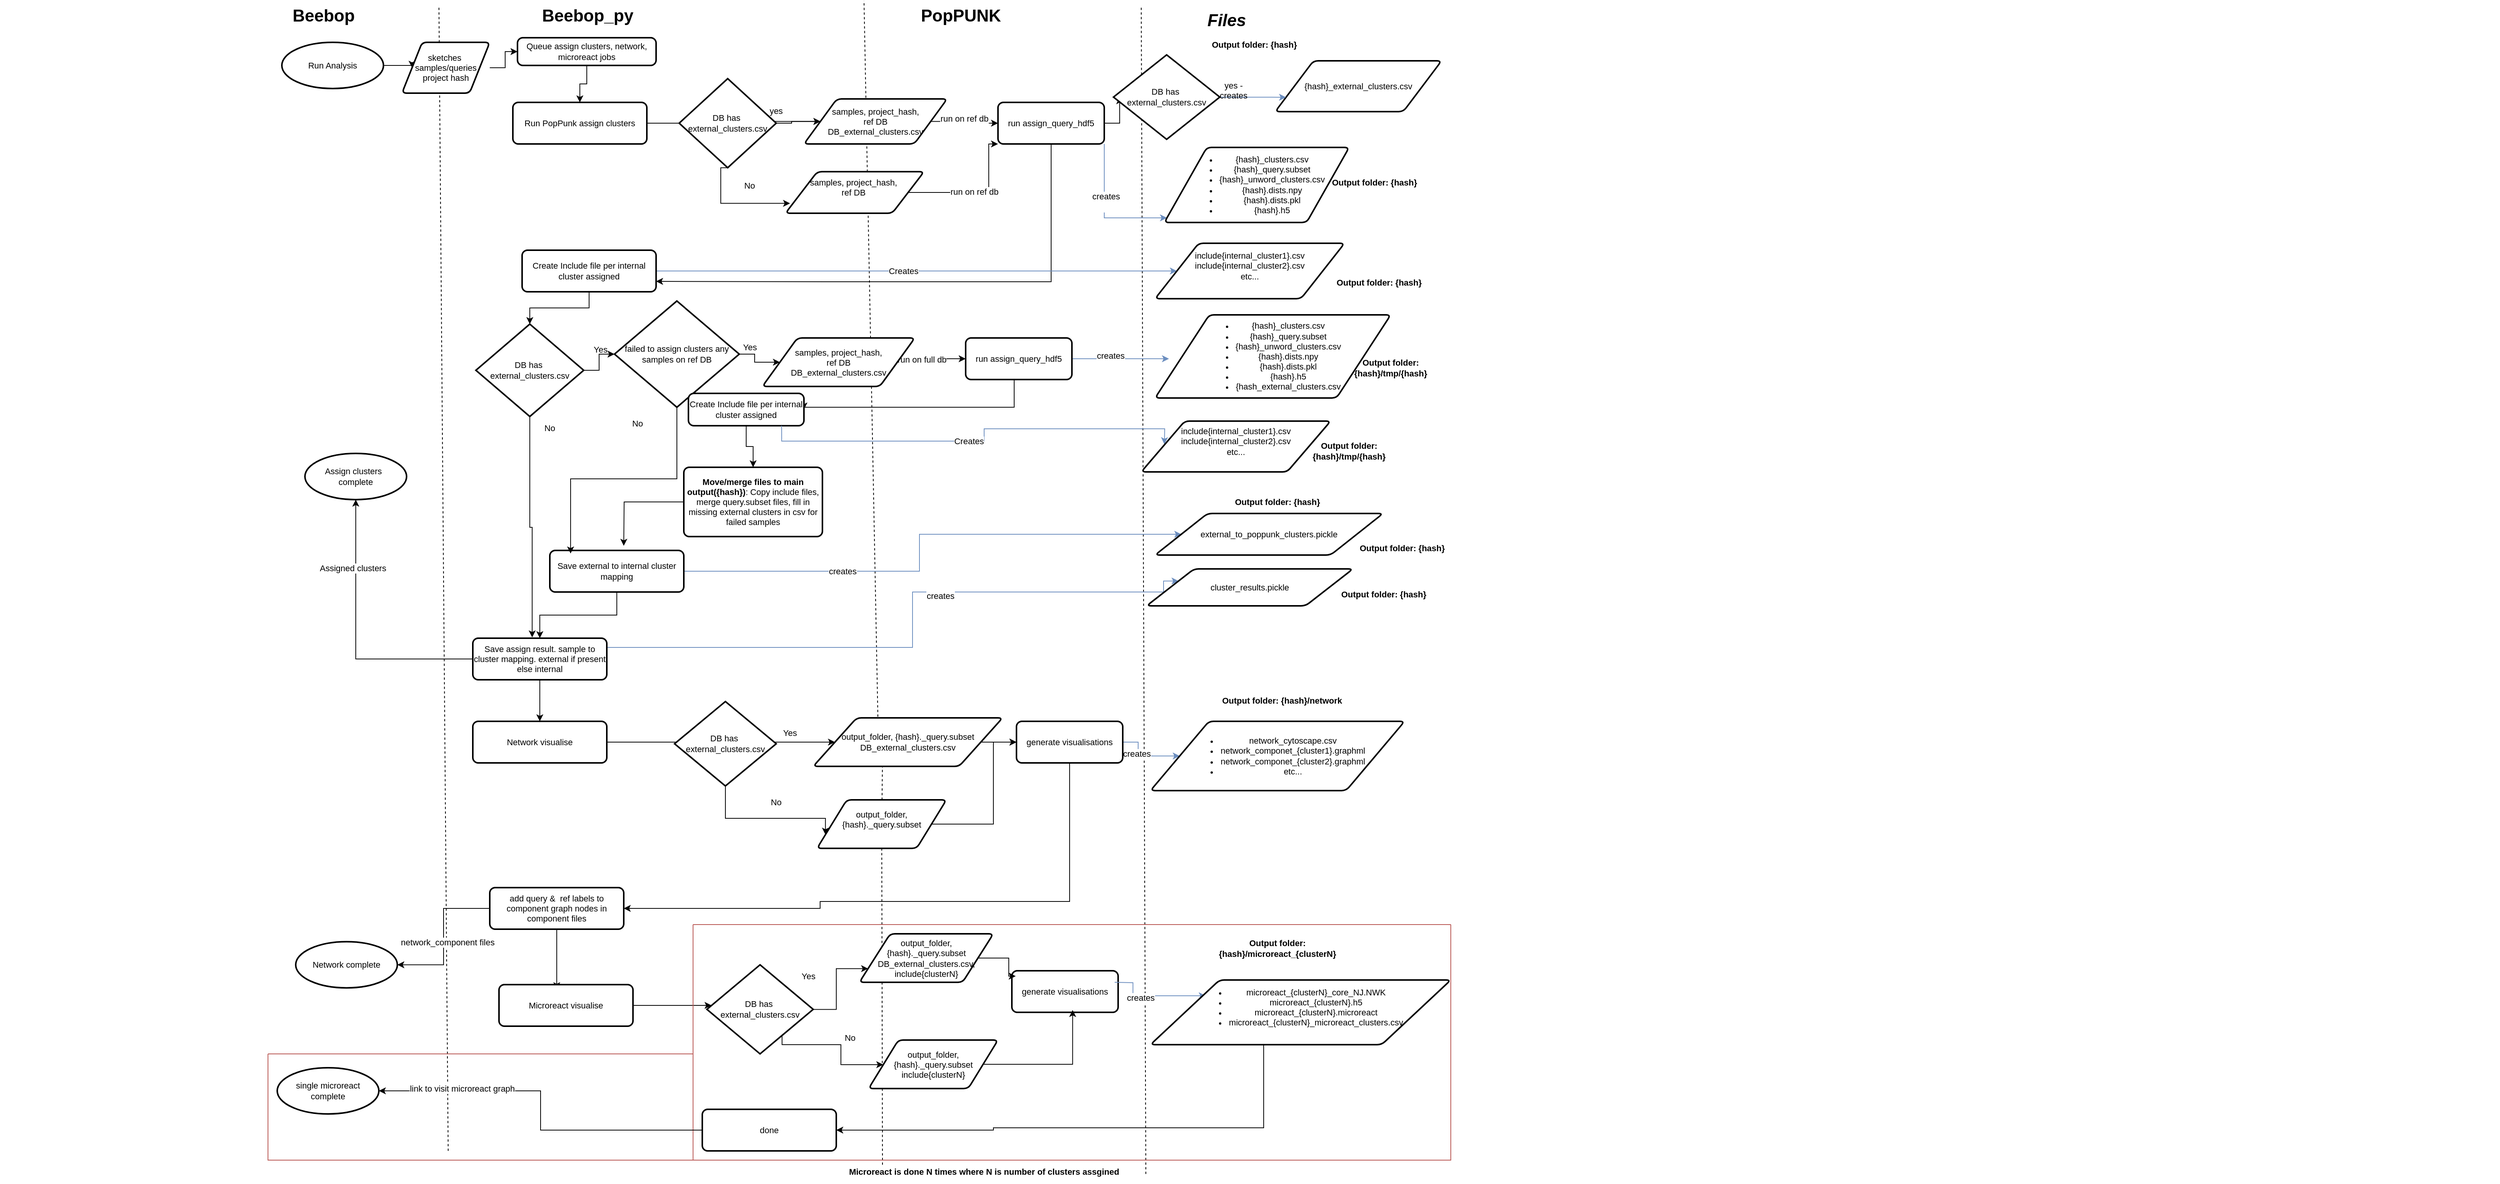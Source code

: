 <mxfile version="25.0.1">
  <diagram id="C5RBs43oDa-KdzZeNtuy" name="Page-1">
    <mxGraphModel grid="1" page="1" gridSize="6" guides="1" tooltips="1" connect="1" arrows="1" fold="1" pageScale="1" pageWidth="1378" pageHeight="984" math="0" shadow="0">
      <root>
        <mxCell id="WIyWlLk6GJQsqaUBKTNV-0" />
        <mxCell id="WIyWlLk6GJQsqaUBKTNV-1" parent="WIyWlLk6GJQsqaUBKTNV-0" />
        <mxCell id="Z4CQzeUx3cSbU9Yn9rdt-0" value="&lt;h1 style=&quot;margin-top: 0px;&quot;&gt;&lt;span style=&quot;background-color: initial;&quot;&gt;Beebop&lt;/span&gt;&lt;/h1&gt;" style="text;html=1;whiteSpace=wrap;overflow=hidden;rounded=0;fontSize=11;" vertex="1" parent="WIyWlLk6GJQsqaUBKTNV-1">
          <mxGeometry x="6" width="180" height="36" as="geometry" />
        </mxCell>
        <mxCell id="Z4CQzeUx3cSbU9Yn9rdt-1" value="&lt;h1 style=&quot;margin-top: 0px;&quot;&gt;&lt;span style=&quot;background-color: initial;&quot;&gt;Beebop_py&lt;/span&gt;&lt;/h1&gt;" style="text;html=1;whiteSpace=wrap;overflow=hidden;rounded=0;fontSize=11;" vertex="1" parent="WIyWlLk6GJQsqaUBKTNV-1">
          <mxGeometry x="330" width="180" height="36" as="geometry" />
        </mxCell>
        <mxCell id="Z4CQzeUx3cSbU9Yn9rdt-2" value="&lt;h1 style=&quot;margin-top: 0px;&quot;&gt;&lt;span style=&quot;background-color: initial;&quot;&gt;PopPUNK&lt;/span&gt;&lt;/h1&gt;" style="text;html=1;whiteSpace=wrap;overflow=hidden;rounded=0;fontSize=11;" vertex="1" parent="WIyWlLk6GJQsqaUBKTNV-1">
          <mxGeometry x="822" width="180" height="36" as="geometry" />
        </mxCell>
        <mxCell id="Z4CQzeUx3cSbU9Yn9rdt-3" value="&lt;h1 style=&quot;margin-top: 0px;&quot;&gt;&lt;span style=&quot;background-color: initial;&quot;&gt;&lt;i&gt;Files&lt;/i&gt;&lt;/span&gt;&lt;/h1&gt;&lt;div&gt;&lt;span style=&quot;background-color: initial;&quot;&gt;&lt;br&gt;&lt;/span&gt;&lt;/div&gt;" style="text;html=1;whiteSpace=wrap;overflow=hidden;rounded=0;fontSize=11;" vertex="1" parent="WIyWlLk6GJQsqaUBKTNV-1">
          <mxGeometry x="1194" y="6" width="180" height="36" as="geometry" />
        </mxCell>
        <mxCell id="Z4CQzeUx3cSbU9Yn9rdt-6" value="" style="endArrow=none;dashed=1;html=1;rounded=0;fontSize=11;" edge="1" parent="WIyWlLk6GJQsqaUBKTNV-1">
          <mxGeometry width="50" height="50" relative="1" as="geometry">
            <mxPoint x="210" y="1494" as="sourcePoint" />
            <mxPoint x="198" y="6" as="targetPoint" />
          </mxGeometry>
        </mxCell>
        <mxCell id="Z4CQzeUx3cSbU9Yn9rdt-7" value="" style="endArrow=none;dashed=1;html=1;rounded=0;fontSize=11;" edge="1" parent="WIyWlLk6GJQsqaUBKTNV-1">
          <mxGeometry width="50" height="50" relative="1" as="geometry">
            <mxPoint x="768" y="930" as="sourcePoint" />
            <mxPoint x="750" as="targetPoint" />
          </mxGeometry>
        </mxCell>
        <mxCell id="Z4CQzeUx3cSbU9Yn9rdt-8" value="" style="endArrow=none;dashed=1;html=1;rounded=0;fontSize=11;" edge="1" parent="WIyWlLk6GJQsqaUBKTNV-1">
          <mxGeometry width="50" height="50" relative="1" as="geometry">
            <mxPoint x="1116" y="1524" as="sourcePoint" />
            <mxPoint x="1110" y="6" as="targetPoint" />
          </mxGeometry>
        </mxCell>
        <mxCell id="Z4CQzeUx3cSbU9Yn9rdt-11" style="edgeStyle=orthogonalEdgeStyle;rounded=0;orthogonalLoop=1;jettySize=auto;html=1;exitX=1;exitY=0.5;exitDx=0;exitDy=0;exitPerimeter=0;entryX=0;entryY=0.5;entryDx=0;entryDy=0;fontSize=11;" edge="1" parent="WIyWlLk6GJQsqaUBKTNV-1" source="Z4CQzeUx3cSbU9Yn9rdt-13" target="Z4CQzeUx3cSbU9Yn9rdt-10">
          <mxGeometry relative="1" as="geometry" />
        </mxCell>
        <mxCell id="Z4CQzeUx3cSbU9Yn9rdt-9" value="Run Analysis" style="strokeWidth=2;html=1;shape=mxgraph.flowchart.start_1;whiteSpace=wrap;fontSize=11;" vertex="1" parent="WIyWlLk6GJQsqaUBKTNV-1">
          <mxGeometry x="-6" y="54" width="132" height="60" as="geometry" />
        </mxCell>
        <mxCell id="Z4CQzeUx3cSbU9Yn9rdt-15" value="" style="edgeStyle=orthogonalEdgeStyle;rounded=0;orthogonalLoop=1;jettySize=auto;html=1;fontSize=11;" edge="1" parent="WIyWlLk6GJQsqaUBKTNV-1" source="Z4CQzeUx3cSbU9Yn9rdt-10" target="Z4CQzeUx3cSbU9Yn9rdt-14">
          <mxGeometry relative="1" as="geometry" />
        </mxCell>
        <mxCell id="Z4CQzeUx3cSbU9Yn9rdt-10" value="Queue assign clusters, network, microreact jobs" style="rounded=1;whiteSpace=wrap;html=1;absoluteArcSize=1;arcSize=14;strokeWidth=2;fontSize=11;" vertex="1" parent="WIyWlLk6GJQsqaUBKTNV-1">
          <mxGeometry x="300" y="48" width="180" height="36" as="geometry" />
        </mxCell>
        <mxCell id="Z4CQzeUx3cSbU9Yn9rdt-12" value="" style="edgeStyle=orthogonalEdgeStyle;rounded=0;orthogonalLoop=1;jettySize=auto;html=1;exitX=1;exitY=0.5;exitDx=0;exitDy=0;exitPerimeter=0;entryX=0;entryY=0.5;entryDx=0;entryDy=0;fontSize=11;" edge="1" parent="WIyWlLk6GJQsqaUBKTNV-1" source="Z4CQzeUx3cSbU9Yn9rdt-9" target="Z4CQzeUx3cSbU9Yn9rdt-13">
          <mxGeometry relative="1" as="geometry">
            <mxPoint x="144" y="84" as="sourcePoint" />
            <mxPoint x="336" y="75" as="targetPoint" />
          </mxGeometry>
        </mxCell>
        <mxCell id="Z4CQzeUx3cSbU9Yn9rdt-13" value="&lt;font&gt;sketches&amp;nbsp;&lt;/font&gt;&lt;div&gt;&lt;font&gt;samples/queries&lt;/font&gt;&lt;/div&gt;&lt;div&gt;&lt;font&gt;project hash&lt;/font&gt;&lt;/div&gt;" style="shape=parallelogram;html=1;strokeWidth=2;perimeter=parallelogramPerimeter;whiteSpace=wrap;rounded=1;arcSize=12;size=0.23;fontSize=11;" vertex="1" parent="WIyWlLk6GJQsqaUBKTNV-1">
          <mxGeometry x="150" y="54" width="114" height="66" as="geometry" />
        </mxCell>
        <mxCell id="Z4CQzeUx3cSbU9Yn9rdt-17" style="edgeStyle=orthogonalEdgeStyle;rounded=0;orthogonalLoop=1;jettySize=auto;html=1;fontSize=11;" edge="1" parent="WIyWlLk6GJQsqaUBKTNV-1" source="Z4CQzeUx3cSbU9Yn9rdt-18" target="Z4CQzeUx3cSbU9Yn9rdt-16">
          <mxGeometry relative="1" as="geometry" />
        </mxCell>
        <mxCell id="Z4CQzeUx3cSbU9Yn9rdt-89" value="run on ref db" style="edgeLabel;html=1;align=center;verticalAlign=middle;resizable=0;points=[];fontSize=11;" connectable="0" vertex="1" parent="Z4CQzeUx3cSbU9Yn9rdt-17">
          <mxGeometry x="-0.043" y="4" relative="1" as="geometry">
            <mxPoint as="offset" />
          </mxGeometry>
        </mxCell>
        <mxCell id="Z4CQzeUx3cSbU9Yn9rdt-14" value="Run PopPunk assign clusters" style="rounded=1;whiteSpace=wrap;html=1;absoluteArcSize=1;arcSize=14;strokeWidth=2;fontSize=11;" vertex="1" parent="WIyWlLk6GJQsqaUBKTNV-1">
          <mxGeometry x="294" y="132" width="174" height="54" as="geometry" />
        </mxCell>
        <mxCell id="Z4CQzeUx3cSbU9Yn9rdt-35" style="edgeStyle=orthogonalEdgeStyle;rounded=0;orthogonalLoop=1;jettySize=auto;html=1;exitX=1;exitY=1;exitDx=0;exitDy=0;fillColor=#dae8fc;strokeColor=#6c8ebf;fontSize=11;" edge="1" parent="WIyWlLk6GJQsqaUBKTNV-1" source="Z4CQzeUx3cSbU9Yn9rdt-16" target="Z4CQzeUx3cSbU9Yn9rdt-28">
          <mxGeometry relative="1" as="geometry">
            <Array as="points">
              <mxPoint x="1062" y="282" />
            </Array>
          </mxGeometry>
        </mxCell>
        <mxCell id="Z4CQzeUx3cSbU9Yn9rdt-65" value="creates&lt;div&gt;&lt;br&gt;&lt;/div&gt;" style="edgeLabel;html=1;align=center;verticalAlign=middle;resizable=0;points=[];fontSize=11;" connectable="0" vertex="1" parent="Z4CQzeUx3cSbU9Yn9rdt-35">
          <mxGeometry x="-0.161" y="2" relative="1" as="geometry">
            <mxPoint as="offset" />
          </mxGeometry>
        </mxCell>
        <mxCell id="Z4CQzeUx3cSbU9Yn9rdt-42" style="edgeStyle=orthogonalEdgeStyle;rounded=0;orthogonalLoop=1;jettySize=auto;html=1;entryX=1;entryY=0.75;entryDx=0;entryDy=0;fontSize=11;" edge="1" parent="WIyWlLk6GJQsqaUBKTNV-1" source="Z4CQzeUx3cSbU9Yn9rdt-16" target="Z4CQzeUx3cSbU9Yn9rdt-41">
          <mxGeometry relative="1" as="geometry">
            <Array as="points">
              <mxPoint x="993" y="365" />
              <mxPoint x="702" y="365" />
            </Array>
          </mxGeometry>
        </mxCell>
        <mxCell id="WOXPKVSyXyXB5r8VkczA-3" style="edgeStyle=orthogonalEdgeStyle;rounded=0;orthogonalLoop=1;jettySize=auto;html=1;" edge="1" parent="WIyWlLk6GJQsqaUBKTNV-1" source="Z4CQzeUx3cSbU9Yn9rdt-16" target="Z4CQzeUx3cSbU9Yn9rdt-36">
          <mxGeometry relative="1" as="geometry" />
        </mxCell>
        <mxCell id="Z4CQzeUx3cSbU9Yn9rdt-16" value="run assign_query_hdf5" style="rounded=1;whiteSpace=wrap;html=1;absoluteArcSize=1;arcSize=14;strokeWidth=2;fontSize=11;" vertex="1" parent="WIyWlLk6GJQsqaUBKTNV-1">
          <mxGeometry x="924" y="132" width="138" height="54" as="geometry" />
        </mxCell>
        <mxCell id="Z4CQzeUx3cSbU9Yn9rdt-19" value="" style="edgeStyle=orthogonalEdgeStyle;rounded=0;orthogonalLoop=1;jettySize=auto;html=1;fontSize=11;" edge="1" parent="WIyWlLk6GJQsqaUBKTNV-1" source="Z4CQzeUx3cSbU9Yn9rdt-14" target="Z4CQzeUx3cSbU9Yn9rdt-18">
          <mxGeometry relative="1" as="geometry">
            <mxPoint x="510" y="159" as="sourcePoint" />
            <mxPoint x="894" y="156" as="targetPoint" />
          </mxGeometry>
        </mxCell>
        <mxCell id="Z4CQzeUx3cSbU9Yn9rdt-18" value="&lt;font&gt;samples, project_hash,&lt;/font&gt;&lt;div&gt;&lt;font&gt;&amp;nbsp;ref DB&amp;nbsp;&lt;/font&gt;&lt;div&gt;&lt;font&gt;DB_external_clusters.csv&lt;/font&gt;&lt;/div&gt;&lt;/div&gt;" style="shape=parallelogram;html=1;strokeWidth=2;perimeter=parallelogramPerimeter;whiteSpace=wrap;rounded=1;arcSize=12;size=0.23;fontSize=11;" vertex="1" parent="WIyWlLk6GJQsqaUBKTNV-1">
          <mxGeometry x="672" y="127.5" width="186" height="58.5" as="geometry" />
        </mxCell>
        <mxCell id="Z4CQzeUx3cSbU9Yn9rdt-21" value="" style="edgeStyle=orthogonalEdgeStyle;rounded=0;orthogonalLoop=1;jettySize=auto;html=1;fontSize=11;" edge="1" parent="WIyWlLk6GJQsqaUBKTNV-1" source="Z4CQzeUx3cSbU9Yn9rdt-20" target="Z4CQzeUx3cSbU9Yn9rdt-18">
          <mxGeometry relative="1" as="geometry" />
        </mxCell>
        <mxCell id="Z4CQzeUx3cSbU9Yn9rdt-20" value="&lt;font&gt;DB has&amp;nbsp; external_clusters.csv&lt;/font&gt;" style="strokeWidth=2;html=1;shape=mxgraph.flowchart.decision;whiteSpace=wrap;fontSize=11;" vertex="1" parent="WIyWlLk6GJQsqaUBKTNV-1">
          <mxGeometry x="510" y="101.13" width="126" height="115.75" as="geometry" />
        </mxCell>
        <mxCell id="Z4CQzeUx3cSbU9Yn9rdt-22" value="yes" style="text;html=1;align=center;verticalAlign=middle;whiteSpace=wrap;rounded=0;fontSize=11;" vertex="1" parent="WIyWlLk6GJQsqaUBKTNV-1">
          <mxGeometry x="606" y="127.5" width="60" height="30" as="geometry" />
        </mxCell>
        <mxCell id="Z4CQzeUx3cSbU9Yn9rdt-26" style="edgeStyle=orthogonalEdgeStyle;rounded=0;orthogonalLoop=1;jettySize=auto;html=1;fontSize=11;" edge="1" parent="WIyWlLk6GJQsqaUBKTNV-1" source="Z4CQzeUx3cSbU9Yn9rdt-23">
          <mxGeometry relative="1" as="geometry">
            <mxPoint x="924" y="186" as="targetPoint" />
            <Array as="points">
              <mxPoint x="912" y="249" />
              <mxPoint x="912" y="186" />
            </Array>
          </mxGeometry>
        </mxCell>
        <mxCell id="Z4CQzeUx3cSbU9Yn9rdt-92" value="run on ref db" style="edgeLabel;html=1;align=center;verticalAlign=middle;resizable=0;points=[];fontSize=11;" connectable="0" vertex="1" parent="Z4CQzeUx3cSbU9Yn9rdt-26">
          <mxGeometry x="-0.048" y="1" relative="1" as="geometry">
            <mxPoint as="offset" />
          </mxGeometry>
        </mxCell>
        <mxCell id="Z4CQzeUx3cSbU9Yn9rdt-23" value="&lt;font&gt;samples, project_hash,&amp;nbsp;&lt;/font&gt;&lt;div&gt;&lt;font&gt;ref DB&amp;nbsp;&lt;/font&gt;&lt;div&gt;&lt;br&gt;&lt;/div&gt;&lt;/div&gt;" style="shape=parallelogram;html=1;strokeWidth=2;perimeter=parallelogramPerimeter;whiteSpace=wrap;rounded=1;arcSize=12;size=0.23;fontSize=11;" vertex="1" parent="WIyWlLk6GJQsqaUBKTNV-1">
          <mxGeometry x="648" y="222" width="180" height="54" as="geometry" />
        </mxCell>
        <mxCell id="Z4CQzeUx3cSbU9Yn9rdt-25" style="edgeStyle=orthogonalEdgeStyle;rounded=0;orthogonalLoop=1;jettySize=auto;html=1;entryX=0.033;entryY=0.762;entryDx=0;entryDy=0;entryPerimeter=0;fontSize=11;exitX=0.5;exitY=1;exitDx=0;exitDy=0;exitPerimeter=0;" edge="1" parent="WIyWlLk6GJQsqaUBKTNV-1" source="Z4CQzeUx3cSbU9Yn9rdt-20" target="Z4CQzeUx3cSbU9Yn9rdt-23">
          <mxGeometry relative="1" as="geometry">
            <Array as="points">
              <mxPoint x="564" y="217" />
              <mxPoint x="564" y="263" />
            </Array>
          </mxGeometry>
        </mxCell>
        <mxCell id="Z4CQzeUx3cSbU9Yn9rdt-27" value="No" style="text;html=1;align=center;verticalAlign=middle;whiteSpace=wrap;rounded=0;fontSize=11;" vertex="1" parent="WIyWlLk6GJQsqaUBKTNV-1">
          <mxGeometry x="576" y="222" width="51" height="36" as="geometry" />
        </mxCell>
        <mxCell id="Z4CQzeUx3cSbU9Yn9rdt-28" value="&lt;ul&gt;&lt;li&gt;&lt;span style=&quot;background-color: initial;&quot;&gt;&lt;font&gt;{hash}_clusters.csv&lt;/font&gt;&lt;/span&gt;&lt;/li&gt;&lt;li&gt;&lt;font&gt;{hash}_query.subset&lt;/font&gt;&lt;/li&gt;&lt;li&gt;&lt;font&gt;{hash}_unword_clusters.csv&lt;/font&gt;&lt;/li&gt;&lt;li&gt;&lt;font&gt;{hash}.dists.npy&lt;/font&gt;&lt;/li&gt;&lt;li&gt;&lt;font&gt;{hash}.dists.pkl&lt;/font&gt;&lt;/li&gt;&lt;li&gt;&lt;font&gt;{hash}.h5&lt;/font&gt;&lt;/li&gt;&lt;/ul&gt;" style="shape=parallelogram;html=1;strokeWidth=2;perimeter=parallelogramPerimeter;whiteSpace=wrap;rounded=1;arcSize=12;size=0.23;align=center;fontSize=11;" vertex="1" parent="WIyWlLk6GJQsqaUBKTNV-1">
          <mxGeometry x="1140" y="190.5" width="240" height="97.5" as="geometry" />
        </mxCell>
        <mxCell id="Z4CQzeUx3cSbU9Yn9rdt-30" value="Output folder: {hash}" style="text;html=1;align=center;verticalAlign=middle;whiteSpace=wrap;rounded=0;fontStyle=1;fontSize=11;" vertex="1" parent="WIyWlLk6GJQsqaUBKTNV-1">
          <mxGeometry x="1146" y="36" width="222" height="42" as="geometry" />
        </mxCell>
        <mxCell id="Z4CQzeUx3cSbU9Yn9rdt-31" value="&lt;font&gt;{hash}_external_clusters.csv&lt;/font&gt;" style="shape=parallelogram;html=1;strokeWidth=2;perimeter=parallelogramPerimeter;whiteSpace=wrap;rounded=1;arcSize=12;size=0.23;fontSize=11;" vertex="1" parent="WIyWlLk6GJQsqaUBKTNV-1">
          <mxGeometry x="1284" y="78" width="216" height="66" as="geometry" />
        </mxCell>
        <mxCell id="Z4CQzeUx3cSbU9Yn9rdt-38" style="edgeStyle=orthogonalEdgeStyle;rounded=0;orthogonalLoop=1;jettySize=auto;html=1;entryX=0;entryY=0.75;entryDx=0;entryDy=0;fillColor=#dae8fc;strokeColor=#6c8ebf;fontSize=11;" edge="1" parent="WIyWlLk6GJQsqaUBKTNV-1" source="Z4CQzeUx3cSbU9Yn9rdt-36" target="Z4CQzeUx3cSbU9Yn9rdt-31">
          <mxGeometry relative="1" as="geometry" />
        </mxCell>
        <mxCell id="Z4CQzeUx3cSbU9Yn9rdt-36" value="DB has&amp;nbsp; external_clusters.csv" style="strokeWidth=2;html=1;shape=mxgraph.flowchart.decision;whiteSpace=wrap;fontSize=11;" vertex="1" parent="WIyWlLk6GJQsqaUBKTNV-1">
          <mxGeometry x="1074" y="70.25" width="138" height="109.75" as="geometry" />
        </mxCell>
        <mxCell id="Z4CQzeUx3cSbU9Yn9rdt-40" value="yes - creates&lt;div&gt;&lt;br&gt;&lt;/div&gt;" style="text;html=1;align=center;verticalAlign=middle;whiteSpace=wrap;rounded=0;fontSize=11;" vertex="1" parent="WIyWlLk6GJQsqaUBKTNV-1">
          <mxGeometry x="1200" y="108" width="60" height="30" as="geometry" />
        </mxCell>
        <mxCell id="Z4CQzeUx3cSbU9Yn9rdt-47" value="" style="edgeStyle=orthogonalEdgeStyle;rounded=0;orthogonalLoop=1;jettySize=auto;html=1;fontSize=11;" edge="1" parent="WIyWlLk6GJQsqaUBKTNV-1" source="Z4CQzeUx3cSbU9Yn9rdt-41" target="Z4CQzeUx3cSbU9Yn9rdt-45">
          <mxGeometry relative="1" as="geometry" />
        </mxCell>
        <mxCell id="Z4CQzeUx3cSbU9Yn9rdt-62" style="edgeStyle=orthogonalEdgeStyle;rounded=0;orthogonalLoop=1;jettySize=auto;html=1;entryX=0;entryY=0.5;entryDx=0;entryDy=0;fillColor=#dae8fc;strokeColor=#6c8ebf;fontSize=11;" edge="1" parent="WIyWlLk6GJQsqaUBKTNV-1" source="Z4CQzeUx3cSbU9Yn9rdt-41" target="Z4CQzeUx3cSbU9Yn9rdt-44">
          <mxGeometry relative="1" as="geometry" />
        </mxCell>
        <mxCell id="Z4CQzeUx3cSbU9Yn9rdt-63" value="Creates" style="edgeLabel;html=1;align=center;verticalAlign=middle;resizable=0;points=[];fontSize=11;" connectable="0" vertex="1" parent="Z4CQzeUx3cSbU9Yn9rdt-62">
          <mxGeometry x="-0.051" relative="1" as="geometry">
            <mxPoint as="offset" />
          </mxGeometry>
        </mxCell>
        <mxCell id="Z4CQzeUx3cSbU9Yn9rdt-41" value="Create Include file per internal cluster assigned" style="rounded=1;whiteSpace=wrap;html=1;absoluteArcSize=1;arcSize=14;strokeWidth=2;fontSize=11;" vertex="1" parent="WIyWlLk6GJQsqaUBKTNV-1">
          <mxGeometry x="306" y="324" width="174" height="54" as="geometry" />
        </mxCell>
        <mxCell id="Z4CQzeUx3cSbU9Yn9rdt-44" value="&lt;span style=&quot;background-color: initial;&quot;&gt;include{internal_cluster1}.csv&lt;/span&gt;&lt;div&gt;&lt;span style=&quot;background-color: initial;&quot;&gt;include{internal_cluster2}.csv&lt;/span&gt;&lt;/div&gt;&lt;div&gt;etc...&lt;br&gt;&lt;div&gt;&lt;br&gt;&lt;/div&gt;&lt;/div&gt;" style="shape=parallelogram;html=1;strokeWidth=2;perimeter=parallelogramPerimeter;whiteSpace=wrap;rounded=1;arcSize=12;size=0.23;fontSize=11;" vertex="1" parent="WIyWlLk6GJQsqaUBKTNV-1">
          <mxGeometry x="1128" y="315" width="246" height="72" as="geometry" />
        </mxCell>
        <mxCell id="Z4CQzeUx3cSbU9Yn9rdt-67" style="edgeStyle=orthogonalEdgeStyle;rounded=0;orthogonalLoop=1;jettySize=auto;html=1;fontSize=11;" edge="1" parent="WIyWlLk6GJQsqaUBKTNV-1" source="Z4CQzeUx3cSbU9Yn9rdt-45" target="Z4CQzeUx3cSbU9Yn9rdt-66">
          <mxGeometry relative="1" as="geometry" />
        </mxCell>
        <mxCell id="Z4CQzeUx3cSbU9Yn9rdt-45" value="DB has&amp;nbsp; external_clusters.csv" style="strokeWidth=2;html=1;shape=mxgraph.flowchart.decision;whiteSpace=wrap;fontSize=11;" vertex="1" parent="WIyWlLk6GJQsqaUBKTNV-1">
          <mxGeometry x="246" y="420" width="140" height="120" as="geometry" />
        </mxCell>
        <mxCell id="Z4CQzeUx3cSbU9Yn9rdt-51" style="edgeStyle=orthogonalEdgeStyle;rounded=0;orthogonalLoop=1;jettySize=auto;html=1;fontSize=11;" edge="1" parent="WIyWlLk6GJQsqaUBKTNV-1" source="Z4CQzeUx3cSbU9Yn9rdt-49" target="Z4CQzeUx3cSbU9Yn9rdt-50">
          <mxGeometry relative="1" as="geometry" />
        </mxCell>
        <mxCell id="WOXPKVSyXyXB5r8VkczA-5" value="Assigned clusters" style="edgeLabel;html=1;align=center;verticalAlign=middle;resizable=0;points=[];" connectable="0" vertex="1" parent="Z4CQzeUx3cSbU9Yn9rdt-51">
          <mxGeometry x="0.504" y="4" relative="1" as="geometry">
            <mxPoint as="offset" />
          </mxGeometry>
        </mxCell>
        <mxCell id="Z4CQzeUx3cSbU9Yn9rdt-56" style="edgeStyle=orthogonalEdgeStyle;rounded=0;orthogonalLoop=1;jettySize=auto;html=1;fillColor=#dae8fc;strokeColor=#6c8ebf;entryX=0;entryY=0.25;entryDx=0;entryDy=0;fontSize=11;" edge="1" parent="WIyWlLk6GJQsqaUBKTNV-1" source="Z4CQzeUx3cSbU9Yn9rdt-49" target="Z4CQzeUx3cSbU9Yn9rdt-55">
          <mxGeometry relative="1" as="geometry">
            <mxPoint x="1092" y="672" as="targetPoint" />
            <Array as="points">
              <mxPoint x="813" y="840" />
              <mxPoint x="813" y="768" />
              <mxPoint x="1139" y="768" />
              <mxPoint x="1139" y="754" />
            </Array>
          </mxGeometry>
        </mxCell>
        <mxCell id="Z4CQzeUx3cSbU9Yn9rdt-64" value="creates" style="edgeLabel;html=1;align=center;verticalAlign=middle;resizable=0;points=[];fontSize=11;" connectable="0" vertex="1" parent="Z4CQzeUx3cSbU9Yn9rdt-56">
          <mxGeometry x="0.218" y="-5" relative="1" as="geometry">
            <mxPoint as="offset" />
          </mxGeometry>
        </mxCell>
        <mxCell id="Z4CQzeUx3cSbU9Yn9rdt-112" style="edgeStyle=orthogonalEdgeStyle;rounded=0;orthogonalLoop=1;jettySize=auto;html=1;entryX=0.5;entryY=0;entryDx=0;entryDy=0;fontSize=11;" edge="1" parent="WIyWlLk6GJQsqaUBKTNV-1" source="Z4CQzeUx3cSbU9Yn9rdt-49" target="Z4CQzeUx3cSbU9Yn9rdt-111">
          <mxGeometry relative="1" as="geometry" />
        </mxCell>
        <mxCell id="Z4CQzeUx3cSbU9Yn9rdt-49" value="Save assign result. sample to cluster mapping. external if present else internal" style="rounded=1;whiteSpace=wrap;html=1;absoluteArcSize=1;arcSize=14;strokeWidth=2;fontSize=11;" vertex="1" parent="WIyWlLk6GJQsqaUBKTNV-1">
          <mxGeometry x="242" y="828" width="174" height="54" as="geometry" />
        </mxCell>
        <mxCell id="Z4CQzeUx3cSbU9Yn9rdt-50" value="Assign clusters&amp;nbsp;&amp;nbsp;&lt;div&gt;complete&lt;/div&gt;" style="strokeWidth=2;html=1;shape=mxgraph.flowchart.start_1;whiteSpace=wrap;fontSize=11;" vertex="1" parent="WIyWlLk6GJQsqaUBKTNV-1">
          <mxGeometry x="24" y="588" width="132" height="60" as="geometry" />
        </mxCell>
        <mxCell id="Z4CQzeUx3cSbU9Yn9rdt-52" style="edgeStyle=orthogonalEdgeStyle;rounded=0;orthogonalLoop=1;jettySize=auto;html=1;entryX=0.443;entryY=-0.019;entryDx=0;entryDy=0;entryPerimeter=0;fontSize=11;" edge="1" parent="WIyWlLk6GJQsqaUBKTNV-1" source="Z4CQzeUx3cSbU9Yn9rdt-45" target="Z4CQzeUx3cSbU9Yn9rdt-49">
          <mxGeometry relative="1" as="geometry" />
        </mxCell>
        <mxCell id="Z4CQzeUx3cSbU9Yn9rdt-53" value="No" style="text;html=1;align=center;verticalAlign=middle;whiteSpace=wrap;rounded=0;fontSize=11;" vertex="1" parent="WIyWlLk6GJQsqaUBKTNV-1">
          <mxGeometry x="312" y="540" width="60" height="30" as="geometry" />
        </mxCell>
        <mxCell id="Z4CQzeUx3cSbU9Yn9rdt-55" value="&lt;div&gt;&lt;span style=&quot;color: rgba(0, 0, 0, 0); font-family: monospace; text-align: start; text-wrap-mode: nowrap;&quot;&gt;%3CmxGraphModel%3E%3Croot%3E%3CmxCell%20id%3D%220%22%2F%3E%3CmxCell%20id%3D%221%22%20parent%3D%220%22%2F%3E%3CmxCell%20id%3D%222%22%20value%3D%22Run%20PopPunk%20assign%22%20style%3D%22rounded%3D1%3BwhiteSpace%3Dwrap%3Bhtml%3D1%3BabsoluteArcSize%3D1%3BarcSize%3D14%3BstrokeWidth%3D2%3B%22%20vertex%3D%221%22%20parent%3D%221%22%3E%3CmxGeometry%20x%3D%22294%22%20y%3D%22132%22%20width%3D%22174%22%20height%3D%2254%22%20as%3D%22geometry%22%2F%3E%3C%2FmxCell%3E%3C%2Froot%3E%3C%2FmxGraphModel%3E&lt;/span&gt;&lt;span style=&quot;background-color: initial;&quot;&gt;&lt;/span&gt;&lt;/div&gt;&lt;div&gt;cluster_results.pickle&lt;/div&gt;&lt;div&gt;&lt;div&gt;&lt;span style=&quot;color: rgba(0, 0, 0, 0); font-family: monospace; text-align: start; text-wrap-mode: nowrap;&quot;&gt;%3CmxGraphModel%3E%3Croot%3E%3CmxCell%20id%3D%220%22%2F%3E%3CmxCell%20id%3D%221%22%20parent%3D%220%22%2F%3E%3CmxCell%20id%3D%222%22%20value%3D%22Run%20PopPunk%20assign%22%20style%3D%22rounded%3D1%3BwhiteSpace%3Dwrap%3Bhtml%3D1%3BabsoluteArcSize%3D1%3BarcSize%3D14%3BstrokeWidth%3D2%3B%22%20vertex%3D%221%22%20parent%3D%221%22%3E%3CmxGeometry%20x%3D%22294%22%20y%3D%22132%22%20width%3D%22174%22%20height%3D%2254%22%20as%3D%22geometry%22%2F%3E%3C%2FmxCell%3E%3C%2Froot%3E%3C%2FmxGraphModel%3E&lt;/span&gt;&lt;/div&gt;&lt;/div&gt;" style="shape=parallelogram;html=1;strokeWidth=2;perimeter=parallelogramPerimeter;whiteSpace=wrap;rounded=1;arcSize=12;size=0.23;fontSize=11;" vertex="1" parent="WIyWlLk6GJQsqaUBKTNV-1">
          <mxGeometry x="1117" y="738" width="268" height="48" as="geometry" />
        </mxCell>
        <mxCell id="Z4CQzeUx3cSbU9Yn9rdt-86" style="edgeStyle=orthogonalEdgeStyle;rounded=0;orthogonalLoop=1;jettySize=auto;html=1;fontSize=11;" edge="1" parent="WIyWlLk6GJQsqaUBKTNV-1" source="Z4CQzeUx3cSbU9Yn9rdt-66" target="Z4CQzeUx3cSbU9Yn9rdt-85">
          <mxGeometry relative="1" as="geometry" />
        </mxCell>
        <mxCell id="Z4CQzeUx3cSbU9Yn9rdt-66" value="&lt;font&gt;failed to assign clusters any samples on ref DB&lt;/font&gt;" style="strokeWidth=2;html=1;shape=mxgraph.flowchart.decision;whiteSpace=wrap;fontSize=11;" vertex="1" parent="WIyWlLk6GJQsqaUBKTNV-1">
          <mxGeometry x="426" y="390" width="162" height="138" as="geometry" />
        </mxCell>
        <mxCell id="Z4CQzeUx3cSbU9Yn9rdt-68" value="Yes" style="text;html=1;align=center;verticalAlign=middle;whiteSpace=wrap;rounded=0;fontSize=11;" vertex="1" parent="WIyWlLk6GJQsqaUBKTNV-1">
          <mxGeometry x="378" y="438" width="60" height="30" as="geometry" />
        </mxCell>
        <mxCell id="Z4CQzeUx3cSbU9Yn9rdt-75" style="edgeStyle=orthogonalEdgeStyle;rounded=0;orthogonalLoop=1;jettySize=auto;html=1;entryX=0;entryY=0.5;entryDx=0;entryDy=0;fillColor=#dae8fc;strokeColor=#6c8ebf;fontSize=11;" edge="1" parent="WIyWlLk6GJQsqaUBKTNV-1" source="Z4CQzeUx3cSbU9Yn9rdt-69" target="Z4CQzeUx3cSbU9Yn9rdt-74">
          <mxGeometry relative="1" as="geometry" />
        </mxCell>
        <mxCell id="Z4CQzeUx3cSbU9Yn9rdt-76" value="creates" style="edgeLabel;html=1;align=center;verticalAlign=middle;resizable=0;points=[];fontSize=11;" connectable="0" vertex="1" parent="Z4CQzeUx3cSbU9Yn9rdt-75">
          <mxGeometry x="-0.406" relative="1" as="geometry">
            <mxPoint as="offset" />
          </mxGeometry>
        </mxCell>
        <mxCell id="Z4CQzeUx3cSbU9Yn9rdt-78" style="edgeStyle=orthogonalEdgeStyle;rounded=0;orthogonalLoop=1;jettySize=auto;html=1;fontSize=11;" edge="1" parent="WIyWlLk6GJQsqaUBKTNV-1" source="Z4CQzeUx3cSbU9Yn9rdt-69" target="Z4CQzeUx3cSbU9Yn9rdt-49">
          <mxGeometry relative="1" as="geometry" />
        </mxCell>
        <mxCell id="Z4CQzeUx3cSbU9Yn9rdt-69" value="Save external to internal cluster mapping" style="rounded=1;whiteSpace=wrap;html=1;absoluteArcSize=1;arcSize=14;strokeWidth=2;fontSize=11;" vertex="1" parent="WIyWlLk6GJQsqaUBKTNV-1">
          <mxGeometry x="342" y="714" width="174" height="54" as="geometry" />
        </mxCell>
        <mxCell id="Z4CQzeUx3cSbU9Yn9rdt-71" style="edgeStyle=orthogonalEdgeStyle;rounded=0;orthogonalLoop=1;jettySize=auto;html=1;entryX=0.155;entryY=0.074;entryDx=0;entryDy=0;entryPerimeter=0;fontSize=11;" edge="1" parent="WIyWlLk6GJQsqaUBKTNV-1" source="Z4CQzeUx3cSbU9Yn9rdt-66" target="Z4CQzeUx3cSbU9Yn9rdt-69">
          <mxGeometry relative="1" as="geometry" />
        </mxCell>
        <mxCell id="Z4CQzeUx3cSbU9Yn9rdt-73" value="No" style="text;html=1;align=center;verticalAlign=middle;whiteSpace=wrap;rounded=0;fontSize=11;" vertex="1" parent="WIyWlLk6GJQsqaUBKTNV-1">
          <mxGeometry x="426" y="534" width="60" height="30" as="geometry" />
        </mxCell>
        <mxCell id="Z4CQzeUx3cSbU9Yn9rdt-74" value="external_to_poppunk_clusters.pickle" style="shape=parallelogram;html=1;strokeWidth=2;perimeter=parallelogramPerimeter;whiteSpace=wrap;rounded=1;arcSize=12;size=0.23;fontSize=11;" vertex="1" parent="WIyWlLk6GJQsqaUBKTNV-1">
          <mxGeometry x="1128" y="666" width="296" height="54" as="geometry" />
        </mxCell>
        <mxCell id="Z4CQzeUx3cSbU9Yn9rdt-79" value="Output folder: {hash}" style="text;html=1;align=center;verticalAlign=middle;whiteSpace=wrap;rounded=0;fontStyle=1;fontSize=11;" vertex="1" parent="WIyWlLk6GJQsqaUBKTNV-1">
          <mxGeometry x="1176" y="630" width="222" height="42" as="geometry" />
        </mxCell>
        <mxCell id="Z4CQzeUx3cSbU9Yn9rdt-88" value="" style="edgeStyle=orthogonalEdgeStyle;rounded=0;orthogonalLoop=1;jettySize=auto;html=1;fontSize=11;" edge="1" parent="WIyWlLk6GJQsqaUBKTNV-1" source="Z4CQzeUx3cSbU9Yn9rdt-85" target="Z4CQzeUx3cSbU9Yn9rdt-87">
          <mxGeometry relative="1" as="geometry" />
        </mxCell>
        <mxCell id="Z4CQzeUx3cSbU9Yn9rdt-93" value="run on full db" style="edgeLabel;html=1;align=center;verticalAlign=middle;resizable=0;points=[];fontSize=11;" connectable="0" vertex="1" parent="Z4CQzeUx3cSbU9Yn9rdt-88">
          <mxGeometry x="-0.328" y="4" relative="1" as="geometry">
            <mxPoint as="offset" />
          </mxGeometry>
        </mxCell>
        <mxCell id="Z4CQzeUx3cSbU9Yn9rdt-85" value="&lt;font&gt;samples, project_hash,&lt;/font&gt;&lt;div&gt;&lt;font&gt;&amp;nbsp;ref DB&amp;nbsp;&lt;/font&gt;&lt;div&gt;&lt;font&gt;DB_external_clusters.csv&lt;/font&gt;&lt;/div&gt;&lt;/div&gt;" style="shape=parallelogram;html=1;strokeWidth=2;perimeter=parallelogramPerimeter;whiteSpace=wrap;rounded=1;arcSize=12;size=0.23;fontSize=11;" vertex="1" parent="WIyWlLk6GJQsqaUBKTNV-1">
          <mxGeometry x="618" y="438" width="198" height="63" as="geometry" />
        </mxCell>
        <mxCell id="Z4CQzeUx3cSbU9Yn9rdt-94" style="edgeStyle=orthogonalEdgeStyle;rounded=0;orthogonalLoop=1;jettySize=auto;html=1;fillColor=#dae8fc;strokeColor=#6c8ebf;fontSize=11;" edge="1" parent="WIyWlLk6GJQsqaUBKTNV-1" source="Z4CQzeUx3cSbU9Yn9rdt-87">
          <mxGeometry relative="1" as="geometry">
            <mxPoint x="1146" y="465" as="targetPoint" />
          </mxGeometry>
        </mxCell>
        <mxCell id="Z4CQzeUx3cSbU9Yn9rdt-100" value="creates" style="edgeLabel;html=1;align=center;verticalAlign=middle;resizable=0;points=[];fontSize=11;" connectable="0" vertex="1" parent="Z4CQzeUx3cSbU9Yn9rdt-94">
          <mxGeometry x="-0.209" y="4" relative="1" as="geometry">
            <mxPoint as="offset" />
          </mxGeometry>
        </mxCell>
        <mxCell id="Z4CQzeUx3cSbU9Yn9rdt-101" style="edgeStyle=orthogonalEdgeStyle;rounded=0;orthogonalLoop=1;jettySize=auto;html=1;entryX=1;entryY=0.5;entryDx=0;entryDy=0;fontSize=11;" edge="1" parent="WIyWlLk6GJQsqaUBKTNV-1" target="Z4CQzeUx3cSbU9Yn9rdt-98">
          <mxGeometry relative="1" as="geometry">
            <mxPoint x="945" y="468" as="sourcePoint" />
            <mxPoint x="648" y="564" as="targetPoint" />
            <Array as="points">
              <mxPoint x="945" y="528" />
              <mxPoint x="672" y="528" />
            </Array>
          </mxGeometry>
        </mxCell>
        <mxCell id="Z4CQzeUx3cSbU9Yn9rdt-87" value="run assign_query_hdf5" style="rounded=1;whiteSpace=wrap;html=1;absoluteArcSize=1;arcSize=14;strokeWidth=2;fontSize=11;" vertex="1" parent="WIyWlLk6GJQsqaUBKTNV-1">
          <mxGeometry x="882" y="438" width="138" height="54" as="geometry" />
        </mxCell>
        <mxCell id="Z4CQzeUx3cSbU9Yn9rdt-95" value="&lt;ul&gt;&lt;li&gt;&lt;span style=&quot;background-color: initial;&quot;&gt;&lt;font&gt;{hash}_clusters.csv&lt;/font&gt;&lt;/span&gt;&lt;/li&gt;&lt;li&gt;&lt;font&gt;{hash}_query.subset&lt;/font&gt;&lt;/li&gt;&lt;li&gt;&lt;font&gt;{hash}_unword_clusters.csv&lt;/font&gt;&lt;/li&gt;&lt;li&gt;&lt;font&gt;{hash}.dists.npy&lt;/font&gt;&lt;/li&gt;&lt;li&gt;&lt;font&gt;{hash}.dists.pkl&lt;/font&gt;&lt;/li&gt;&lt;li&gt;&lt;font&gt;{hash}.h5&lt;/font&gt;&lt;/li&gt;&lt;li&gt;&lt;font&gt;{hash_external_clusters.csv&lt;/font&gt;&lt;/li&gt;&lt;/ul&gt;" style="shape=parallelogram;html=1;strokeWidth=2;perimeter=parallelogramPerimeter;whiteSpace=wrap;rounded=1;arcSize=12;size=0.23;align=center;fontSize=11;" vertex="1" parent="WIyWlLk6GJQsqaUBKTNV-1">
          <mxGeometry x="1128" y="408" width="306" height="108" as="geometry" />
        </mxCell>
        <mxCell id="Z4CQzeUx3cSbU9Yn9rdt-97" value="&lt;b&gt;Output folder: {hash}/tmp/{hash}&lt;/b&gt;" style="text;html=1;align=center;verticalAlign=middle;whiteSpace=wrap;rounded=0;fontSize=11;" vertex="1" parent="WIyWlLk6GJQsqaUBKTNV-1">
          <mxGeometry x="1404" y="462" width="60" height="30" as="geometry" />
        </mxCell>
        <mxCell id="Z4CQzeUx3cSbU9Yn9rdt-108" style="edgeStyle=orthogonalEdgeStyle;rounded=0;orthogonalLoop=1;jettySize=auto;html=1;fontSize=11;" edge="1" parent="WIyWlLk6GJQsqaUBKTNV-1" source="Z4CQzeUx3cSbU9Yn9rdt-98" target="Z4CQzeUx3cSbU9Yn9rdt-106">
          <mxGeometry relative="1" as="geometry" />
        </mxCell>
        <mxCell id="Z4CQzeUx3cSbU9Yn9rdt-98" value="Create Include file per internal cluster assigned" style="rounded=1;whiteSpace=wrap;html=1;absoluteArcSize=1;arcSize=14;strokeWidth=2;fontSize=11;" vertex="1" parent="WIyWlLk6GJQsqaUBKTNV-1">
          <mxGeometry x="522" y="510" width="150" height="42" as="geometry" />
        </mxCell>
        <mxCell id="Z4CQzeUx3cSbU9Yn9rdt-99" value="Yes" style="text;html=1;align=center;verticalAlign=middle;whiteSpace=wrap;rounded=0;fontSize=11;" vertex="1" parent="WIyWlLk6GJQsqaUBKTNV-1">
          <mxGeometry x="571.5" y="432" width="60" height="36" as="geometry" />
        </mxCell>
        <mxCell id="Z4CQzeUx3cSbU9Yn9rdt-102" style="edgeStyle=orthogonalEdgeStyle;rounded=0;orthogonalLoop=1;jettySize=auto;html=1;fillColor=#dae8fc;strokeColor=#6c8ebf;exitX=0.807;exitY=1;exitDx=0;exitDy=0;exitPerimeter=0;fontSize=11;" edge="1" parent="WIyWlLk6GJQsqaUBKTNV-1" source="Z4CQzeUx3cSbU9Yn9rdt-98">
          <mxGeometry relative="1" as="geometry">
            <mxPoint x="648" y="575.5" as="sourcePoint" />
            <mxPoint x="1140" y="576" as="targetPoint" />
          </mxGeometry>
        </mxCell>
        <mxCell id="Z4CQzeUx3cSbU9Yn9rdt-103" value="Creates" style="edgeLabel;html=1;align=center;verticalAlign=middle;resizable=0;points=[];fontSize=11;" connectable="0" vertex="1" parent="Z4CQzeUx3cSbU9Yn9rdt-102">
          <mxGeometry x="-0.051" relative="1" as="geometry">
            <mxPoint as="offset" />
          </mxGeometry>
        </mxCell>
        <mxCell id="Z4CQzeUx3cSbU9Yn9rdt-104" value="&lt;span style=&quot;background-color: initial;&quot;&gt;include{internal_cluster1}.csv&lt;/span&gt;&lt;div&gt;&lt;span style=&quot;background-color: initial;&quot;&gt;include{internal_cluster2}.csv&lt;/span&gt;&lt;/div&gt;&lt;div&gt;etc...&lt;br&gt;&lt;div&gt;&lt;br&gt;&lt;/div&gt;&lt;/div&gt;" style="shape=parallelogram;html=1;strokeWidth=2;perimeter=parallelogramPerimeter;whiteSpace=wrap;rounded=1;arcSize=12;size=0.23;fontSize=11;" vertex="1" parent="WIyWlLk6GJQsqaUBKTNV-1">
          <mxGeometry x="1110" y="546" width="246" height="66" as="geometry" />
        </mxCell>
        <mxCell id="Z4CQzeUx3cSbU9Yn9rdt-105" value="&lt;b&gt;Output folder: {hash}/tmp/{hash}&lt;/b&gt;" style="text;html=1;align=center;verticalAlign=middle;whiteSpace=wrap;rounded=0;fontSize=11;" vertex="1" parent="WIyWlLk6GJQsqaUBKTNV-1">
          <mxGeometry x="1350" y="570" width="60" height="30" as="geometry" />
        </mxCell>
        <mxCell id="Z4CQzeUx3cSbU9Yn9rdt-110" style="edgeStyle=orthogonalEdgeStyle;rounded=0;orthogonalLoop=1;jettySize=auto;html=1;fontSize=11;" edge="1" parent="WIyWlLk6GJQsqaUBKTNV-1" source="Z4CQzeUx3cSbU9Yn9rdt-106">
          <mxGeometry relative="1" as="geometry">
            <mxPoint x="438" y="708" as="targetPoint" />
          </mxGeometry>
        </mxCell>
        <mxCell id="Z4CQzeUx3cSbU9Yn9rdt-106" value="&lt;b&gt;Move/merge files to main output({hash})&lt;/b&gt;: Copy include files, merge query.subset files, fill in missing external clusters in csv for failed samples" style="rounded=1;whiteSpace=wrap;html=1;absoluteArcSize=1;arcSize=14;strokeWidth=2;fontSize=11;" vertex="1" parent="WIyWlLk6GJQsqaUBKTNV-1">
          <mxGeometry x="516" y="606" width="180" height="90" as="geometry" />
        </mxCell>
        <mxCell id="Z4CQzeUx3cSbU9Yn9rdt-115" style="edgeStyle=orthogonalEdgeStyle;rounded=0;orthogonalLoop=1;jettySize=auto;html=1;entryX=0;entryY=0.5;entryDx=0;entryDy=0;fontSize=11;" edge="1" parent="WIyWlLk6GJQsqaUBKTNV-1" source="Z4CQzeUx3cSbU9Yn9rdt-116" target="Z4CQzeUx3cSbU9Yn9rdt-114">
          <mxGeometry relative="1" as="geometry" />
        </mxCell>
        <mxCell id="Z4CQzeUx3cSbU9Yn9rdt-111" value="Network visualise" style="rounded=1;whiteSpace=wrap;html=1;absoluteArcSize=1;arcSize=14;strokeWidth=2;fontSize=11;" vertex="1" parent="WIyWlLk6GJQsqaUBKTNV-1">
          <mxGeometry x="242" y="936" width="174" height="54" as="geometry" />
        </mxCell>
        <mxCell id="Z4CQzeUx3cSbU9Yn9rdt-133" style="edgeStyle=orthogonalEdgeStyle;rounded=0;orthogonalLoop=1;jettySize=auto;html=1;fillColor=#dae8fc;strokeColor=#6c8ebf;fontSize=11;" edge="1" parent="WIyWlLk6GJQsqaUBKTNV-1" source="Z4CQzeUx3cSbU9Yn9rdt-114" target="Z4CQzeUx3cSbU9Yn9rdt-131">
          <mxGeometry relative="1" as="geometry" />
        </mxCell>
        <mxCell id="Z4CQzeUx3cSbU9Yn9rdt-134" value="creates" style="edgeLabel;html=1;align=center;verticalAlign=middle;resizable=0;points=[];fontSize=11;" connectable="0" vertex="1" parent="Z4CQzeUx3cSbU9Yn9rdt-133">
          <mxGeometry x="-0.255" y="-2" relative="1" as="geometry">
            <mxPoint as="offset" />
          </mxGeometry>
        </mxCell>
        <mxCell id="Z4CQzeUx3cSbU9Yn9rdt-136" style="edgeStyle=orthogonalEdgeStyle;rounded=0;orthogonalLoop=1;jettySize=auto;html=1;entryX=1;entryY=0.5;entryDx=0;entryDy=0;fontSize=11;" edge="1" parent="WIyWlLk6GJQsqaUBKTNV-1" source="Z4CQzeUx3cSbU9Yn9rdt-114" target="Z4CQzeUx3cSbU9Yn9rdt-135">
          <mxGeometry relative="1" as="geometry">
            <Array as="points">
              <mxPoint x="1017" y="1170" />
              <mxPoint x="693" y="1170" />
              <mxPoint x="693" y="1179" />
            </Array>
          </mxGeometry>
        </mxCell>
        <mxCell id="Z4CQzeUx3cSbU9Yn9rdt-114" value="generate visualisations" style="rounded=1;whiteSpace=wrap;html=1;absoluteArcSize=1;arcSize=14;strokeWidth=2;fontSize=11;" vertex="1" parent="WIyWlLk6GJQsqaUBKTNV-1">
          <mxGeometry x="948" y="936" width="138" height="54" as="geometry" />
        </mxCell>
        <mxCell id="Z4CQzeUx3cSbU9Yn9rdt-117" value="" style="endArrow=none;dashed=1;html=1;rounded=0;fontSize=11;" edge="1" parent="WIyWlLk6GJQsqaUBKTNV-1" source="Z4CQzeUx3cSbU9Yn9rdt-123">
          <mxGeometry width="50" height="50" relative="1" as="geometry">
            <mxPoint x="762" y="1224" as="sourcePoint" />
            <mxPoint x="774" y="990" as="targetPoint" />
          </mxGeometry>
        </mxCell>
        <mxCell id="Z4CQzeUx3cSbU9Yn9rdt-118" value="" style="edgeStyle=orthogonalEdgeStyle;rounded=0;orthogonalLoop=1;jettySize=auto;html=1;entryX=0;entryY=0.5;entryDx=0;entryDy=0;fontSize=11;" edge="1" parent="WIyWlLk6GJQsqaUBKTNV-1" source="Z4CQzeUx3cSbU9Yn9rdt-111" target="Z4CQzeUx3cSbU9Yn9rdt-116">
          <mxGeometry relative="1" as="geometry">
            <mxPoint x="416" y="963" as="sourcePoint" />
            <mxPoint x="966" y="963" as="targetPoint" />
          </mxGeometry>
        </mxCell>
        <mxCell id="Z4CQzeUx3cSbU9Yn9rdt-116" value="&lt;font&gt;output_folder, {hash}._query.subset&lt;/font&gt;&lt;div&gt;&lt;div&gt;&lt;div&gt;&lt;span&gt;DB_external_clusters.csv&lt;/span&gt;&lt;/div&gt;&lt;/div&gt;&lt;/div&gt;" style="shape=parallelogram;html=1;strokeWidth=2;perimeter=parallelogramPerimeter;whiteSpace=wrap;rounded=1;arcSize=12;size=0.23;fontSize=11;" vertex="1" parent="WIyWlLk6GJQsqaUBKTNV-1">
          <mxGeometry x="684" y="931.5" width="246" height="63" as="geometry" />
        </mxCell>
        <mxCell id="WOXPKVSyXyXB5r8VkczA-1" style="edgeStyle=orthogonalEdgeStyle;rounded=0;orthogonalLoop=1;jettySize=auto;html=1;entryX=0;entryY=0.75;entryDx=0;entryDy=0;" edge="1" parent="WIyWlLk6GJQsqaUBKTNV-1" source="Z4CQzeUx3cSbU9Yn9rdt-121" target="Z4CQzeUx3cSbU9Yn9rdt-123">
          <mxGeometry relative="1" as="geometry">
            <Array as="points">
              <mxPoint x="570" y="1062" />
              <mxPoint x="700" y="1062" />
            </Array>
          </mxGeometry>
        </mxCell>
        <mxCell id="Z4CQzeUx3cSbU9Yn9rdt-121" value="DB has&amp;nbsp; external_clusters.csv" style="strokeWidth=2;html=1;shape=mxgraph.flowchart.decision;whiteSpace=wrap;fontSize=11;" vertex="1" parent="WIyWlLk6GJQsqaUBKTNV-1">
          <mxGeometry x="504" y="910.25" width="132" height="109.75" as="geometry" />
        </mxCell>
        <mxCell id="Z4CQzeUx3cSbU9Yn9rdt-124" value="" style="endArrow=none;dashed=1;html=1;rounded=0;fontSize=11;" edge="1" parent="WIyWlLk6GJQsqaUBKTNV-1" target="Z4CQzeUx3cSbU9Yn9rdt-123">
          <mxGeometry width="50" height="50" relative="1" as="geometry">
            <mxPoint x="774" y="1512" as="sourcePoint" />
            <mxPoint x="767" y="995" as="targetPoint" />
          </mxGeometry>
        </mxCell>
        <mxCell id="Z4CQzeUx3cSbU9Yn9rdt-129" style="edgeStyle=orthogonalEdgeStyle;rounded=0;orthogonalLoop=1;jettySize=auto;html=1;fontSize=11;" edge="1" parent="WIyWlLk6GJQsqaUBKTNV-1" source="Z4CQzeUx3cSbU9Yn9rdt-123" target="Z4CQzeUx3cSbU9Yn9rdt-114">
          <mxGeometry relative="1" as="geometry">
            <Array as="points">
              <mxPoint x="918" y="1070" />
              <mxPoint x="918" y="963" />
            </Array>
          </mxGeometry>
        </mxCell>
        <mxCell id="Z4CQzeUx3cSbU9Yn9rdt-123" value="&lt;font&gt;output_folder, {hash}._query.subset&lt;/font&gt;&lt;div&gt;&lt;br&gt;&lt;/div&gt;" style="shape=parallelogram;html=1;strokeWidth=2;perimeter=parallelogramPerimeter;whiteSpace=wrap;rounded=1;arcSize=12;size=0.23;fontSize=11;" vertex="1" parent="WIyWlLk6GJQsqaUBKTNV-1">
          <mxGeometry x="689" y="1038" width="168" height="63" as="geometry" />
        </mxCell>
        <mxCell id="Z4CQzeUx3cSbU9Yn9rdt-127" value="No" style="text;html=1;align=center;verticalAlign=middle;whiteSpace=wrap;rounded=0;fontSize=11;" vertex="1" parent="WIyWlLk6GJQsqaUBKTNV-1">
          <mxGeometry x="606" y="1026" width="60" height="30" as="geometry" />
        </mxCell>
        <mxCell id="Z4CQzeUx3cSbU9Yn9rdt-128" value="Yes" style="text;html=1;align=center;verticalAlign=middle;whiteSpace=wrap;rounded=0;fontSize=11;" vertex="1" parent="WIyWlLk6GJQsqaUBKTNV-1">
          <mxGeometry x="624" y="936" width="60" height="30" as="geometry" />
        </mxCell>
        <mxCell id="Z4CQzeUx3cSbU9Yn9rdt-130" value="Output folder: {hash}/network" style="text;html=1;align=center;verticalAlign=middle;whiteSpace=wrap;rounded=0;fontStyle=1;fontSize=11;" vertex="1" parent="WIyWlLk6GJQsqaUBKTNV-1">
          <mxGeometry x="1182" y="888" width="222" height="42" as="geometry" />
        </mxCell>
        <mxCell id="Z4CQzeUx3cSbU9Yn9rdt-131" value="&lt;div&gt;&lt;ul&gt;&lt;li&gt;network_cytoscape.csv&lt;/li&gt;&lt;li&gt;network_componet_{cluster1}.graphml&lt;/li&gt;&lt;li&gt;network_componet_{cluster2}.graphml&lt;/li&gt;&lt;li&gt;etc...&lt;/li&gt;&lt;/ul&gt;&lt;/div&gt;" style="shape=parallelogram;html=1;strokeWidth=2;perimeter=parallelogramPerimeter;whiteSpace=wrap;rounded=1;arcSize=12;size=0.23;fontSize=11;align=center;" vertex="1" parent="WIyWlLk6GJQsqaUBKTNV-1">
          <mxGeometry x="1122" y="936" width="330" height="90" as="geometry" />
        </mxCell>
        <mxCell id="Z4CQzeUx3cSbU9Yn9rdt-139" style="edgeStyle=orthogonalEdgeStyle;rounded=0;orthogonalLoop=1;jettySize=auto;html=1;fontSize=11;" edge="1" parent="WIyWlLk6GJQsqaUBKTNV-1" source="Z4CQzeUx3cSbU9Yn9rdt-135">
          <mxGeometry relative="1" as="geometry">
            <mxPoint x="351" y="1284" as="targetPoint" />
          </mxGeometry>
        </mxCell>
        <mxCell id="Z4CQzeUx3cSbU9Yn9rdt-135" value="add query &amp;amp;&amp;nbsp; ref labels to component graph nodes in component files" style="rounded=1;whiteSpace=wrap;html=1;absoluteArcSize=1;arcSize=14;strokeWidth=2;fontSize=11;" vertex="1" parent="WIyWlLk6GJQsqaUBKTNV-1">
          <mxGeometry x="264" y="1152" width="174" height="54" as="geometry" />
        </mxCell>
        <mxCell id="Z4CQzeUx3cSbU9Yn9rdt-137" value="Network complete" style="strokeWidth=2;html=1;shape=mxgraph.flowchart.start_1;whiteSpace=wrap;fontSize=11;" vertex="1" parent="WIyWlLk6GJQsqaUBKTNV-1">
          <mxGeometry x="12" y="1222.25" width="132" height="60" as="geometry" />
        </mxCell>
        <mxCell id="Z4CQzeUx3cSbU9Yn9rdt-143" style="edgeStyle=orthogonalEdgeStyle;rounded=0;orthogonalLoop=1;jettySize=auto;html=1;fontSize=11;" edge="1" parent="WIyWlLk6GJQsqaUBKTNV-1" source="Z4CQzeUx3cSbU9Yn9rdt-142">
          <mxGeometry relative="1" as="geometry">
            <mxPoint x="552" y="1305" as="targetPoint" />
          </mxGeometry>
        </mxCell>
        <mxCell id="Z4CQzeUx3cSbU9Yn9rdt-142" value="Microreact visualise" style="rounded=1;whiteSpace=wrap;html=1;absoluteArcSize=1;arcSize=14;strokeWidth=2;fontSize=11;" vertex="1" parent="WIyWlLk6GJQsqaUBKTNV-1">
          <mxGeometry x="276" y="1278" width="174" height="54" as="geometry" />
        </mxCell>
        <mxCell id="Z4CQzeUx3cSbU9Yn9rdt-147" style="edgeStyle=orthogonalEdgeStyle;rounded=0;orthogonalLoop=1;jettySize=auto;html=1;entryX=0;entryY=0.75;entryDx=0;entryDy=0;fontSize=11;" edge="1" parent="WIyWlLk6GJQsqaUBKTNV-1" source="Z4CQzeUx3cSbU9Yn9rdt-144" target="Z4CQzeUx3cSbU9Yn9rdt-145">
          <mxGeometry relative="1" as="geometry" />
        </mxCell>
        <mxCell id="Z4CQzeUx3cSbU9Yn9rdt-148" style="edgeStyle=orthogonalEdgeStyle;rounded=0;orthogonalLoop=1;jettySize=auto;html=1;fontSize=11;exitX=0.707;exitY=0.752;exitDx=0;exitDy=0;exitPerimeter=0;" edge="1" parent="WIyWlLk6GJQsqaUBKTNV-1" source="Z4CQzeUx3cSbU9Yn9rdt-144" target="Z4CQzeUx3cSbU9Yn9rdt-146">
          <mxGeometry relative="1" as="geometry">
            <Array as="points">
              <mxPoint x="644" y="1356" />
              <mxPoint x="720" y="1356" />
              <mxPoint x="720" y="1382" />
            </Array>
          </mxGeometry>
        </mxCell>
        <mxCell id="Z4CQzeUx3cSbU9Yn9rdt-144" value="DB has&amp;nbsp; external_clusters.csv" style="strokeWidth=2;html=1;shape=mxgraph.flowchart.decision;whiteSpace=wrap;fontSize=11;" vertex="1" parent="WIyWlLk6GJQsqaUBKTNV-1">
          <mxGeometry x="546" y="1252.25" width="138" height="115.75" as="geometry" />
        </mxCell>
        <mxCell id="Z4CQzeUx3cSbU9Yn9rdt-150" value="Yes" style="text;html=1;align=center;verticalAlign=middle;whiteSpace=wrap;rounded=0;fontSize=11;" vertex="1" parent="WIyWlLk6GJQsqaUBKTNV-1">
          <mxGeometry x="648" y="1252.25" width="60" height="30" as="geometry" />
        </mxCell>
        <mxCell id="Z4CQzeUx3cSbU9Yn9rdt-151" value="generate visualisations" style="rounded=1;whiteSpace=wrap;html=1;absoluteArcSize=1;arcSize=14;strokeWidth=2;fontSize=11;" vertex="1" parent="WIyWlLk6GJQsqaUBKTNV-1">
          <mxGeometry x="942" y="1260" width="138" height="54" as="geometry" />
        </mxCell>
        <mxCell id="Z4CQzeUx3cSbU9Yn9rdt-152" style="edgeStyle=orthogonalEdgeStyle;rounded=0;orthogonalLoop=1;jettySize=auto;html=1;entryX=0.572;entryY=0.944;entryDx=0;entryDy=0;entryPerimeter=0;fontSize=11;" edge="1" parent="WIyWlLk6GJQsqaUBKTNV-1" source="Z4CQzeUx3cSbU9Yn9rdt-146" target="Z4CQzeUx3cSbU9Yn9rdt-151">
          <mxGeometry relative="1" as="geometry" />
        </mxCell>
        <mxCell id="Z4CQzeUx3cSbU9Yn9rdt-153" style="edgeStyle=orthogonalEdgeStyle;rounded=0;orthogonalLoop=1;jettySize=auto;html=1;entryX=0.036;entryY=0.13;entryDx=0;entryDy=0;entryPerimeter=0;fontSize=11;" edge="1" parent="WIyWlLk6GJQsqaUBKTNV-1" source="Z4CQzeUx3cSbU9Yn9rdt-145" target="Z4CQzeUx3cSbU9Yn9rdt-151">
          <mxGeometry relative="1" as="geometry" />
        </mxCell>
        <mxCell id="Z4CQzeUx3cSbU9Yn9rdt-155" value="Output folder: {hash}/microreact_{clusterN}" style="text;html=1;align=center;verticalAlign=middle;whiteSpace=wrap;rounded=0;fontStyle=1;fontSize=11;" vertex="1" parent="WIyWlLk6GJQsqaUBKTNV-1">
          <mxGeometry x="1176" y="1210.25" width="222" height="42" as="geometry" />
        </mxCell>
        <mxCell id="Z4CQzeUx3cSbU9Yn9rdt-157" style="edgeStyle=orthogonalEdgeStyle;rounded=0;orthogonalLoop=1;jettySize=auto;html=1;fillColor=#dae8fc;strokeColor=#6c8ebf;entryX=0.184;entryY=0.244;entryDx=0;entryDy=0;entryPerimeter=0;fontSize=11;" edge="1" parent="WIyWlLk6GJQsqaUBKTNV-1" target="Z4CQzeUx3cSbU9Yn9rdt-154">
          <mxGeometry relative="1" as="geometry">
            <mxPoint x="1075.5" y="1275" as="sourcePoint" />
            <mxPoint x="1145.5" y="1326" as="targetPoint" />
          </mxGeometry>
        </mxCell>
        <mxCell id="Z4CQzeUx3cSbU9Yn9rdt-158" value="creates" style="edgeLabel;html=1;align=center;verticalAlign=middle;resizable=0;points=[];fontSize=11;" connectable="0" vertex="1" parent="Z4CQzeUx3cSbU9Yn9rdt-157">
          <mxGeometry x="-0.255" y="-2" relative="1" as="geometry">
            <mxPoint as="offset" />
          </mxGeometry>
        </mxCell>
        <mxCell id="Z4CQzeUx3cSbU9Yn9rdt-159" value="" style="swimlane;startSize=0;fillColor=#f8cecc;strokeColor=#b85450;fontSize=11;container=0;" vertex="1" parent="WIyWlLk6GJQsqaUBKTNV-1">
          <mxGeometry x="528" y="1200" width="984" height="306" as="geometry">
            <mxRectangle x="528" y="1200" width="36" height="30" as="alternateBounds" />
          </mxGeometry>
        </mxCell>
        <mxCell id="Z4CQzeUx3cSbU9Yn9rdt-162" value="done" style="rounded=1;whiteSpace=wrap;html=1;absoluteArcSize=1;arcSize=14;strokeWidth=2;fontSize=11;" vertex="1" parent="Z4CQzeUx3cSbU9Yn9rdt-159">
          <mxGeometry x="12" y="240" width="174" height="54" as="geometry" />
        </mxCell>
        <mxCell id="Z4CQzeUx3cSbU9Yn9rdt-146" value="&lt;font&gt;output_folder, {hash}._query.subset&lt;/font&gt;&lt;div&gt;&lt;span&gt;include{clusterN}&lt;/span&gt;&lt;/div&gt;" style="shape=parallelogram;html=1;strokeWidth=2;perimeter=parallelogramPerimeter;whiteSpace=wrap;rounded=1;arcSize=12;size=0.23;fontSize=11;" vertex="1" parent="Z4CQzeUx3cSbU9Yn9rdt-159">
          <mxGeometry x="228" y="150" width="168" height="63" as="geometry" />
        </mxCell>
        <mxCell id="Z4CQzeUx3cSbU9Yn9rdt-145" value="&lt;font&gt;output_folder, {hash}._query.subset&lt;/font&gt;&lt;div&gt;&lt;div&gt;&lt;div&gt;&lt;span&gt;DB_external_clusters.csv,&lt;/span&gt;&lt;/div&gt;&lt;/div&gt;&lt;/div&gt;&lt;div&gt;&lt;span&gt;include{clusterN}&lt;/span&gt;&lt;/div&gt;" style="shape=parallelogram;html=1;strokeWidth=2;perimeter=parallelogramPerimeter;whiteSpace=wrap;rounded=1;arcSize=12;size=0.23;fontSize=11;" vertex="1" parent="Z4CQzeUx3cSbU9Yn9rdt-159">
          <mxGeometry x="216" y="12" width="174" height="63" as="geometry" />
        </mxCell>
        <mxCell id="Z4CQzeUx3cSbU9Yn9rdt-149" value="No" style="text;html=1;align=center;verticalAlign=middle;whiteSpace=wrap;rounded=0;fontSize=11;" vertex="1" parent="Z4CQzeUx3cSbU9Yn9rdt-159">
          <mxGeometry x="174" y="132" width="60" height="30" as="geometry" />
        </mxCell>
        <mxCell id="Z4CQzeUx3cSbU9Yn9rdt-154" value="&lt;ul&gt;&lt;li&gt;&lt;span style=&quot;background-color: initial;&quot;&gt;microreact_{clusterN}_core_NJ.NWK&lt;/span&gt;&lt;/li&gt;&lt;li&gt;&lt;span style=&quot;background-color: initial;&quot;&gt;microreact_{clusterN}.h5&lt;/span&gt;&lt;/li&gt;&lt;li&gt;&lt;span style=&quot;background-color: initial;&quot;&gt;microreact_{clusterN}.microreact&lt;/span&gt;&lt;/li&gt;&lt;li style=&quot;text-align: left;&quot;&gt;&lt;span style=&quot;background-color: initial;&quot;&gt;microreact_{clusterN}_microreact_clusters.csv&lt;/span&gt;&lt;/li&gt;&lt;/ul&gt;&lt;div&gt;&lt;/div&gt;&lt;div&gt;&lt;br&gt;&lt;/div&gt;" style="shape=parallelogram;html=1;strokeWidth=2;perimeter=parallelogramPerimeter;whiteSpace=wrap;rounded=1;arcSize=12;size=0.23;fontSize=11;" vertex="1" parent="Z4CQzeUx3cSbU9Yn9rdt-159">
          <mxGeometry x="594" y="72" width="390" height="84" as="geometry" />
        </mxCell>
        <mxCell id="Z4CQzeUx3cSbU9Yn9rdt-163" style="edgeStyle=orthogonalEdgeStyle;rounded=0;orthogonalLoop=1;jettySize=auto;html=1;entryX=1;entryY=0.5;entryDx=0;entryDy=0;fontSize=11;" edge="1" parent="Z4CQzeUx3cSbU9Yn9rdt-159" source="Z4CQzeUx3cSbU9Yn9rdt-154" target="Z4CQzeUx3cSbU9Yn9rdt-162">
          <mxGeometry relative="1" as="geometry">
            <Array as="points">
              <mxPoint x="741" y="264" />
              <mxPoint x="390" y="264" />
              <mxPoint x="390" y="267" />
            </Array>
          </mxGeometry>
        </mxCell>
        <mxCell id="Z4CQzeUx3cSbU9Yn9rdt-160" value="&lt;span style=&quot;color: rgb(0, 0, 0); font-family: Helvetica; font-style: normal; font-variant-ligatures: normal; font-variant-caps: normal; letter-spacing: normal; orphans: 2; text-align: center; text-indent: 0px; text-transform: none; widows: 2; word-spacing: 0px; -webkit-text-stroke-width: 0px; white-space: nowrap; background-color: rgb(255, 255, 255); text-decoration-thickness: initial; text-decoration-style: initial; text-decoration-color: initial; float: none; display: inline !important;&quot;&gt;&lt;b&gt;Microreact is done N times where N is number of clusters assgined&lt;/b&gt;&lt;/span&gt;" style="text;html=1;align=center;verticalAlign=middle;whiteSpace=wrap;rounded=0;fontSize=11;" vertex="1" parent="WIyWlLk6GJQsqaUBKTNV-1">
          <mxGeometry x="876" y="1506" width="60" height="30" as="geometry" />
        </mxCell>
        <mxCell id="Z4CQzeUx3cSbU9Yn9rdt-167" value="" style="swimlane;startSize=0;fillColor=#f8cecc;strokeColor=#b85450;fontSize=11;container=0;" vertex="1" parent="WIyWlLk6GJQsqaUBKTNV-1">
          <mxGeometry x="-24" y="1368" width="552" height="138" as="geometry" />
        </mxCell>
        <mxCell id="Z4CQzeUx3cSbU9Yn9rdt-165" value="single microreact complete" style="strokeWidth=2;html=1;shape=mxgraph.flowchart.start_1;whiteSpace=wrap;fontSize=11;" vertex="1" parent="Z4CQzeUx3cSbU9Yn9rdt-167">
          <mxGeometry x="12" y="18" width="132" height="60" as="geometry" />
        </mxCell>
        <mxCell id="Z4CQzeUx3cSbU9Yn9rdt-169" style="edgeStyle=orthogonalEdgeStyle;rounded=0;orthogonalLoop=1;jettySize=auto;html=1;fontSize=11;" edge="1" parent="WIyWlLk6GJQsqaUBKTNV-1" source="Z4CQzeUx3cSbU9Yn9rdt-162" target="Z4CQzeUx3cSbU9Yn9rdt-165">
          <mxGeometry relative="1" as="geometry" />
        </mxCell>
        <mxCell id="WOXPKVSyXyXB5r8VkczA-7" value="link to visit microreact graph" style="edgeLabel;html=1;align=center;verticalAlign=middle;resizable=0;points=[];" connectable="0" vertex="1" parent="Z4CQzeUx3cSbU9Yn9rdt-169">
          <mxGeometry x="0.673" y="-2" relative="1" as="geometry">
            <mxPoint x="31" y="-1" as="offset" />
          </mxGeometry>
        </mxCell>
        <mxCell id="Z4CQzeUx3cSbU9Yn9rdt-170" value="Output folder: {hash}" style="text;html=1;align=center;verticalAlign=middle;whiteSpace=wrap;rounded=0;fontStyle=1;fontSize=11;" vertex="1" parent="WIyWlLk6GJQsqaUBKTNV-1">
          <mxGeometry x="1302" y="215.25" width="222" height="42" as="geometry" />
        </mxCell>
        <mxCell id="Z4CQzeUx3cSbU9Yn9rdt-171" value="Output folder: {hash}" style="text;html=1;align=center;verticalAlign=middle;whiteSpace=wrap;rounded=0;fontStyle=1;fontSize=11;" vertex="1" parent="WIyWlLk6GJQsqaUBKTNV-1">
          <mxGeometry x="1308" y="345" width="222" height="42" as="geometry" />
        </mxCell>
        <mxCell id="Z4CQzeUx3cSbU9Yn9rdt-172" value="Output folder: {hash}" style="text;html=1;align=center;verticalAlign=middle;whiteSpace=wrap;rounded=0;fontStyle=1;fontSize=11;" vertex="1" parent="WIyWlLk6GJQsqaUBKTNV-1">
          <mxGeometry x="1338" y="690" width="222" height="42" as="geometry" />
        </mxCell>
        <mxCell id="Z4CQzeUx3cSbU9Yn9rdt-173" value="Output folder: {hash}" style="text;html=1;align=center;verticalAlign=middle;whiteSpace=wrap;rounded=0;fontStyle=1;fontSize=11;" vertex="1" parent="WIyWlLk6GJQsqaUBKTNV-1">
          <mxGeometry x="1314" y="750" width="222" height="42" as="geometry" />
        </mxCell>
        <mxCell id="WOXPKVSyXyXB5r8VkczA-2" style="edgeStyle=orthogonalEdgeStyle;rounded=0;orthogonalLoop=1;jettySize=auto;html=1;entryX=1;entryY=0.5;entryDx=0;entryDy=0;entryPerimeter=0;" edge="1" parent="WIyWlLk6GJQsqaUBKTNV-1" source="Z4CQzeUx3cSbU9Yn9rdt-135" target="Z4CQzeUx3cSbU9Yn9rdt-137">
          <mxGeometry relative="1" as="geometry" />
        </mxCell>
        <mxCell id="WOXPKVSyXyXB5r8VkczA-6" value="network_component files" style="edgeLabel;html=1;align=center;verticalAlign=middle;resizable=0;points=[];" connectable="0" vertex="1" parent="WOXPKVSyXyXB5r8VkczA-2">
          <mxGeometry x="0.074" y="4" relative="1" as="geometry">
            <mxPoint x="1" as="offset" />
          </mxGeometry>
        </mxCell>
      </root>
    </mxGraphModel>
  </diagram>
</mxfile>
